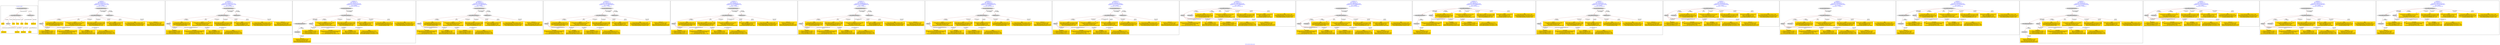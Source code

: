digraph n0 {
fontcolor="blue"
remincross="true"
label="s24-s-norton-simon.json"
subgraph cluster_0 {
label="1-correct model"
n2[style="filled",color="white",fillcolor="lightgray",label="CulturalHeritageObject1"];
n3[shape="plaintext",style="filled",fillcolor="gold",label="made"];
n4[style="filled",color="white",fillcolor="lightgray",label="Person1"];
n5[shape="plaintext",style="filled",fillcolor="gold",label="dim"];
n6[shape="plaintext",style="filled",fillcolor="gold",label="prov"];
n7[shape="plaintext",style="filled",fillcolor="gold",label="title"];
n8[shape="plaintext",style="filled",fillcolor="gold",label="access"];
n9[shape="plaintext",style="filled",fillcolor="gold",label="nationality"];
n10[shape="plaintext",style="filled",fillcolor="gold",label="birthDate"];
n11[shape="plaintext",style="filled",fillcolor="gold",label="deathDate"];
n12[shape="plaintext",style="filled",fillcolor="gold",label="artist"];
n13[style="filled",color="white",fillcolor="lightgray",label="EuropeanaAggregation1"];
n14[style="filled",color="white",fillcolor="lightgray",label="WebResource1"];
n15[shape="plaintext",style="filled",fillcolor="gold",label="image_url"];
}
subgraph cluster_1 {
label="candidate 0\nlink coherence:1.0\nnode coherence:1.0\nconfidence:0.5229307352170702\nmapping score:0.6243102450723567\ncost:12.99945\n-precision:0.92-recall:0.92"
n17[style="filled",color="white",fillcolor="lightgray",label="CulturalHeritageObject1"];
n18[style="filled",color="white",fillcolor="lightgray",label="Person1"];
n19[style="filled",color="white",fillcolor="lightgray",label="EuropeanaAggregation1"];
n20[style="filled",color="white",fillcolor="lightgray",label="WebResource1"];
n21[shape="plaintext",style="filled",fillcolor="gold",label="deathDate\n[Person,dateOfDeath,0.394]\n[CulturalHeritageObject,created,0.329]\n[Person,dateOfBirth,0.242]\n[Person,biographicalInformation,0.035]"];
n22[shape="plaintext",style="filled",fillcolor="gold",label="nationality\n[Person,countryAssociatedWithThePerson,0.816]\n[Person,biographicalInformation,0.066]\n[Concept,prefLabel,0.062]\n[CulturalHeritageObject,description,0.056]"];
n23[shape="plaintext",style="filled",fillcolor="gold",label="title\n[CulturalHeritageObject,title,0.372]\n[CulturalHeritageObject,description,0.326]\n[Person,biographicalInformation,0.214]\n[Concept,prefLabel,0.089]"];
n24[shape="plaintext",style="filled",fillcolor="gold",label="birthDate\n[Person,dateOfBirth,0.362]\n[Person,dateOfDeath,0.32]\n[CulturalHeritageObject,created,0.273]\n[Person,biographicalInformation,0.046]"];
n25[shape="plaintext",style="filled",fillcolor="gold",label="access\n[CulturalHeritageObject,provenance,0.391]\n[Person,nameOfThePerson,0.242]\n[Document,classLink,0.186]\n[CulturalHeritageObject,accessionNumber,0.182]"];
n26[shape="plaintext",style="filled",fillcolor="gold",label="artist\n[Person,nameOfThePerson,0.551]\n[Person,biographicalInformation,0.175]\n[CulturalHeritageObject,description,0.148]\n[CulturalHeritageObject,provenance,0.127]"];
n27[shape="plaintext",style="filled",fillcolor="gold",label="prov\n[CulturalHeritageObject,provenance,0.649]\n[CulturalHeritageObject,description,0.141]\n[CulturalHeritageObject,title,0.107]\n[Person,nameOfThePerson,0.103]"];
n28[shape="plaintext",style="filled",fillcolor="gold",label="made\n[CulturalHeritageObject,created,0.411]\n[Person,dateOfDeath,0.273]\n[Person,dateOfBirth,0.228]\n[CulturalHeritageObject,title,0.088]"];
n29[shape="plaintext",style="filled",fillcolor="gold",label="image_url\n[WebResource,classLink,0.487]\n[Document,classLink,0.409]\n[CulturalHeritageObject,description,0.09]\n[Person,biographicalInformation,0.014]"];
n30[shape="plaintext",style="filled",fillcolor="gold",label="dim\n[CulturalHeritageObject,extent,0.798]\n[CulturalHeritageObject,accessionNumber,0.077]\n[CulturalHeritageObject,description,0.067]\n[CulturalHeritageObject,medium,0.058]"];
}
subgraph cluster_2 {
label="candidate 1\nlink coherence:1.0\nnode coherence:1.0\nconfidence:0.5229307352170702\nmapping score:0.6243102450723567\ncost:12.99961\n-precision:0.92-recall:0.92"
n32[style="filled",color="white",fillcolor="lightgray",label="CulturalHeritageObject1"];
n33[style="filled",color="white",fillcolor="lightgray",label="Person1"];
n34[style="filled",color="white",fillcolor="lightgray",label="EuropeanaAggregation1"];
n35[style="filled",color="white",fillcolor="lightgray",label="WebResource2"];
n36[shape="plaintext",style="filled",fillcolor="gold",label="deathDate\n[Person,dateOfDeath,0.394]\n[CulturalHeritageObject,created,0.329]\n[Person,dateOfBirth,0.242]\n[Person,biographicalInformation,0.035]"];
n37[shape="plaintext",style="filled",fillcolor="gold",label="nationality\n[Person,countryAssociatedWithThePerson,0.816]\n[Person,biographicalInformation,0.066]\n[Concept,prefLabel,0.062]\n[CulturalHeritageObject,description,0.056]"];
n38[shape="plaintext",style="filled",fillcolor="gold",label="title\n[CulturalHeritageObject,title,0.372]\n[CulturalHeritageObject,description,0.326]\n[Person,biographicalInformation,0.214]\n[Concept,prefLabel,0.089]"];
n39[shape="plaintext",style="filled",fillcolor="gold",label="birthDate\n[Person,dateOfBirth,0.362]\n[Person,dateOfDeath,0.32]\n[CulturalHeritageObject,created,0.273]\n[Person,biographicalInformation,0.046]"];
n40[shape="plaintext",style="filled",fillcolor="gold",label="access\n[CulturalHeritageObject,provenance,0.391]\n[Person,nameOfThePerson,0.242]\n[Document,classLink,0.186]\n[CulturalHeritageObject,accessionNumber,0.182]"];
n41[shape="plaintext",style="filled",fillcolor="gold",label="artist\n[Person,nameOfThePerson,0.551]\n[Person,biographicalInformation,0.175]\n[CulturalHeritageObject,description,0.148]\n[CulturalHeritageObject,provenance,0.127]"];
n42[shape="plaintext",style="filled",fillcolor="gold",label="prov\n[CulturalHeritageObject,provenance,0.649]\n[CulturalHeritageObject,description,0.141]\n[CulturalHeritageObject,title,0.107]\n[Person,nameOfThePerson,0.103]"];
n43[shape="plaintext",style="filled",fillcolor="gold",label="made\n[CulturalHeritageObject,created,0.411]\n[Person,dateOfDeath,0.273]\n[Person,dateOfBirth,0.228]\n[CulturalHeritageObject,title,0.088]"];
n44[shape="plaintext",style="filled",fillcolor="gold",label="image_url\n[WebResource,classLink,0.487]\n[Document,classLink,0.409]\n[CulturalHeritageObject,description,0.09]\n[Person,biographicalInformation,0.014]"];
n45[shape="plaintext",style="filled",fillcolor="gold",label="dim\n[CulturalHeritageObject,extent,0.798]\n[CulturalHeritageObject,accessionNumber,0.077]\n[CulturalHeritageObject,description,0.067]\n[CulturalHeritageObject,medium,0.058]"];
}
subgraph cluster_3 {
label="candidate 10\nlink coherence:1.0\nnode coherence:1.0\nconfidence:0.5105723720184349\nmapping score:0.6201907906728117\ncost:13.99958\n-precision:0.64-recall:0.69"
n47[style="filled",color="white",fillcolor="lightgray",label="CulturalHeritageObject1"];
n48[style="filled",color="white",fillcolor="lightgray",label="CulturalHeritageObject2"];
n49[style="filled",color="white",fillcolor="lightgray",label="Person1"];
n50[style="filled",color="white",fillcolor="lightgray",label="Document2"];
n51[style="filled",color="white",fillcolor="lightgray",label="EuropeanaAggregation1"];
n52[shape="plaintext",style="filled",fillcolor="gold",label="deathDate\n[Person,dateOfDeath,0.394]\n[CulturalHeritageObject,created,0.329]\n[Person,dateOfBirth,0.242]\n[Person,biographicalInformation,0.035]"];
n53[shape="plaintext",style="filled",fillcolor="gold",label="nationality\n[Person,countryAssociatedWithThePerson,0.816]\n[Person,biographicalInformation,0.066]\n[Concept,prefLabel,0.062]\n[CulturalHeritageObject,description,0.056]"];
n54[shape="plaintext",style="filled",fillcolor="gold",label="birthDate\n[Person,dateOfBirth,0.362]\n[Person,dateOfDeath,0.32]\n[CulturalHeritageObject,created,0.273]\n[Person,biographicalInformation,0.046]"];
n55[shape="plaintext",style="filled",fillcolor="gold",label="access\n[CulturalHeritageObject,provenance,0.391]\n[Person,nameOfThePerson,0.242]\n[Document,classLink,0.186]\n[CulturalHeritageObject,accessionNumber,0.182]"];
n56[shape="plaintext",style="filled",fillcolor="gold",label="artist\n[Person,nameOfThePerson,0.551]\n[Person,biographicalInformation,0.175]\n[CulturalHeritageObject,description,0.148]\n[CulturalHeritageObject,provenance,0.127]"];
n57[shape="plaintext",style="filled",fillcolor="gold",label="prov\n[CulturalHeritageObject,provenance,0.649]\n[CulturalHeritageObject,description,0.141]\n[CulturalHeritageObject,title,0.107]\n[Person,nameOfThePerson,0.103]"];
n58[shape="plaintext",style="filled",fillcolor="gold",label="image_url\n[WebResource,classLink,0.487]\n[Document,classLink,0.409]\n[CulturalHeritageObject,description,0.09]\n[Person,biographicalInformation,0.014]"];
n59[shape="plaintext",style="filled",fillcolor="gold",label="made\n[CulturalHeritageObject,created,0.411]\n[Person,dateOfDeath,0.273]\n[Person,dateOfBirth,0.228]\n[CulturalHeritageObject,title,0.088]"];
n60[shape="plaintext",style="filled",fillcolor="gold",label="title\n[CulturalHeritageObject,title,0.372]\n[CulturalHeritageObject,description,0.326]\n[Person,biographicalInformation,0.214]\n[Concept,prefLabel,0.089]"];
n61[shape="plaintext",style="filled",fillcolor="gold",label="dim\n[CulturalHeritageObject,extent,0.798]\n[CulturalHeritageObject,accessionNumber,0.077]\n[CulturalHeritageObject,description,0.067]\n[CulturalHeritageObject,medium,0.058]"];
}
subgraph cluster_4 {
label="candidate 11\nlink coherence:1.0\nnode coherence:1.0\nconfidence:0.503579638482055\nmapping score:0.6178598794940183\ncost:12.99945\n-precision:0.77-recall:0.77"
n63[style="filled",color="white",fillcolor="lightgray",label="CulturalHeritageObject1"];
n64[style="filled",color="white",fillcolor="lightgray",label="Person1"];
n65[style="filled",color="white",fillcolor="lightgray",label="EuropeanaAggregation1"];
n66[style="filled",color="white",fillcolor="lightgray",label="WebResource1"];
n67[shape="plaintext",style="filled",fillcolor="gold",label="nationality\n[Person,countryAssociatedWithThePerson,0.816]\n[Person,biographicalInformation,0.066]\n[Concept,prefLabel,0.062]\n[CulturalHeritageObject,description,0.056]"];
n68[shape="plaintext",style="filled",fillcolor="gold",label="birthDate\n[Person,dateOfBirth,0.362]\n[Person,dateOfDeath,0.32]\n[CulturalHeritageObject,created,0.273]\n[Person,biographicalInformation,0.046]"];
n69[shape="plaintext",style="filled",fillcolor="gold",label="title\n[CulturalHeritageObject,title,0.372]\n[CulturalHeritageObject,description,0.326]\n[Person,biographicalInformation,0.214]\n[Concept,prefLabel,0.089]"];
n70[shape="plaintext",style="filled",fillcolor="gold",label="deathDate\n[Person,dateOfDeath,0.394]\n[CulturalHeritageObject,created,0.329]\n[Person,dateOfBirth,0.242]\n[Person,biographicalInformation,0.035]"];
n71[shape="plaintext",style="filled",fillcolor="gold",label="access\n[CulturalHeritageObject,provenance,0.391]\n[Person,nameOfThePerson,0.242]\n[Document,classLink,0.186]\n[CulturalHeritageObject,accessionNumber,0.182]"];
n72[shape="plaintext",style="filled",fillcolor="gold",label="artist\n[Person,nameOfThePerson,0.551]\n[Person,biographicalInformation,0.175]\n[CulturalHeritageObject,description,0.148]\n[CulturalHeritageObject,provenance,0.127]"];
n73[shape="plaintext",style="filled",fillcolor="gold",label="prov\n[CulturalHeritageObject,provenance,0.649]\n[CulturalHeritageObject,description,0.141]\n[CulturalHeritageObject,title,0.107]\n[Person,nameOfThePerson,0.103]"];
n74[shape="plaintext",style="filled",fillcolor="gold",label="made\n[CulturalHeritageObject,created,0.411]\n[Person,dateOfDeath,0.273]\n[Person,dateOfBirth,0.228]\n[CulturalHeritageObject,title,0.088]"];
n75[shape="plaintext",style="filled",fillcolor="gold",label="image_url\n[WebResource,classLink,0.487]\n[Document,classLink,0.409]\n[CulturalHeritageObject,description,0.09]\n[Person,biographicalInformation,0.014]"];
n76[shape="plaintext",style="filled",fillcolor="gold",label="dim\n[CulturalHeritageObject,extent,0.798]\n[CulturalHeritageObject,accessionNumber,0.077]\n[CulturalHeritageObject,description,0.067]\n[CulturalHeritageObject,medium,0.058]"];
}
subgraph cluster_5 {
label="candidate 12\nlink coherence:1.0\nnode coherence:1.0\nconfidence:0.503579638482055\nmapping score:0.6178598794940183\ncost:12.99961\n-precision:0.77-recall:0.77"
n78[style="filled",color="white",fillcolor="lightgray",label="CulturalHeritageObject1"];
n79[style="filled",color="white",fillcolor="lightgray",label="Person1"];
n80[style="filled",color="white",fillcolor="lightgray",label="EuropeanaAggregation1"];
n81[style="filled",color="white",fillcolor="lightgray",label="WebResource2"];
n82[shape="plaintext",style="filled",fillcolor="gold",label="nationality\n[Person,countryAssociatedWithThePerson,0.816]\n[Person,biographicalInformation,0.066]\n[Concept,prefLabel,0.062]\n[CulturalHeritageObject,description,0.056]"];
n83[shape="plaintext",style="filled",fillcolor="gold",label="birthDate\n[Person,dateOfBirth,0.362]\n[Person,dateOfDeath,0.32]\n[CulturalHeritageObject,created,0.273]\n[Person,biographicalInformation,0.046]"];
n84[shape="plaintext",style="filled",fillcolor="gold",label="title\n[CulturalHeritageObject,title,0.372]\n[CulturalHeritageObject,description,0.326]\n[Person,biographicalInformation,0.214]\n[Concept,prefLabel,0.089]"];
n85[shape="plaintext",style="filled",fillcolor="gold",label="deathDate\n[Person,dateOfDeath,0.394]\n[CulturalHeritageObject,created,0.329]\n[Person,dateOfBirth,0.242]\n[Person,biographicalInformation,0.035]"];
n86[shape="plaintext",style="filled",fillcolor="gold",label="access\n[CulturalHeritageObject,provenance,0.391]\n[Person,nameOfThePerson,0.242]\n[Document,classLink,0.186]\n[CulturalHeritageObject,accessionNumber,0.182]"];
n87[shape="plaintext",style="filled",fillcolor="gold",label="artist\n[Person,nameOfThePerson,0.551]\n[Person,biographicalInformation,0.175]\n[CulturalHeritageObject,description,0.148]\n[CulturalHeritageObject,provenance,0.127]"];
n88[shape="plaintext",style="filled",fillcolor="gold",label="prov\n[CulturalHeritageObject,provenance,0.649]\n[CulturalHeritageObject,description,0.141]\n[CulturalHeritageObject,title,0.107]\n[Person,nameOfThePerson,0.103]"];
n89[shape="plaintext",style="filled",fillcolor="gold",label="made\n[CulturalHeritageObject,created,0.411]\n[Person,dateOfDeath,0.273]\n[Person,dateOfBirth,0.228]\n[CulturalHeritageObject,title,0.088]"];
n90[shape="plaintext",style="filled",fillcolor="gold",label="image_url\n[WebResource,classLink,0.487]\n[Document,classLink,0.409]\n[CulturalHeritageObject,description,0.09]\n[Person,biographicalInformation,0.014]"];
n91[shape="plaintext",style="filled",fillcolor="gold",label="dim\n[CulturalHeritageObject,extent,0.798]\n[CulturalHeritageObject,accessionNumber,0.077]\n[CulturalHeritageObject,description,0.067]\n[CulturalHeritageObject,medium,0.058]"];
}
subgraph cluster_6 {
label="candidate 13\nlink coherence:1.0\nnode coherence:1.0\nconfidence:0.5019806598561678\nmapping score:0.6173268866187226\ncost:12.99945\n-precision:1.0-recall:1.0"
n93[style="filled",color="white",fillcolor="lightgray",label="CulturalHeritageObject1"];
n94[style="filled",color="white",fillcolor="lightgray",label="Person1"];
n95[style="filled",color="white",fillcolor="lightgray",label="EuropeanaAggregation1"];
n96[style="filled",color="white",fillcolor="lightgray",label="WebResource1"];
n97[shape="plaintext",style="filled",fillcolor="gold",label="deathDate\n[Person,dateOfDeath,0.394]\n[CulturalHeritageObject,created,0.329]\n[Person,dateOfBirth,0.242]\n[Person,biographicalInformation,0.035]"];
n98[shape="plaintext",style="filled",fillcolor="gold",label="nationality\n[Person,countryAssociatedWithThePerson,0.816]\n[Person,biographicalInformation,0.066]\n[Concept,prefLabel,0.062]\n[CulturalHeritageObject,description,0.056]"];
n99[shape="plaintext",style="filled",fillcolor="gold",label="title\n[CulturalHeritageObject,title,0.372]\n[CulturalHeritageObject,description,0.326]\n[Person,biographicalInformation,0.214]\n[Concept,prefLabel,0.089]"];
n100[shape="plaintext",style="filled",fillcolor="gold",label="birthDate\n[Person,dateOfBirth,0.362]\n[Person,dateOfDeath,0.32]\n[CulturalHeritageObject,created,0.273]\n[Person,biographicalInformation,0.046]"];
n101[shape="plaintext",style="filled",fillcolor="gold",label="artist\n[Person,nameOfThePerson,0.551]\n[Person,biographicalInformation,0.175]\n[CulturalHeritageObject,description,0.148]\n[CulturalHeritageObject,provenance,0.127]"];
n102[shape="plaintext",style="filled",fillcolor="gold",label="prov\n[CulturalHeritageObject,provenance,0.649]\n[CulturalHeritageObject,description,0.141]\n[CulturalHeritageObject,title,0.107]\n[Person,nameOfThePerson,0.103]"];
n103[shape="plaintext",style="filled",fillcolor="gold",label="access\n[CulturalHeritageObject,provenance,0.391]\n[Person,nameOfThePerson,0.242]\n[Document,classLink,0.186]\n[CulturalHeritageObject,accessionNumber,0.182]"];
n104[shape="plaintext",style="filled",fillcolor="gold",label="made\n[CulturalHeritageObject,created,0.411]\n[Person,dateOfDeath,0.273]\n[Person,dateOfBirth,0.228]\n[CulturalHeritageObject,title,0.088]"];
n105[shape="plaintext",style="filled",fillcolor="gold",label="image_url\n[WebResource,classLink,0.487]\n[Document,classLink,0.409]\n[CulturalHeritageObject,description,0.09]\n[Person,biographicalInformation,0.014]"];
n106[shape="plaintext",style="filled",fillcolor="gold",label="dim\n[CulturalHeritageObject,extent,0.798]\n[CulturalHeritageObject,accessionNumber,0.077]\n[CulturalHeritageObject,description,0.067]\n[CulturalHeritageObject,medium,0.058]"];
}
subgraph cluster_7 {
label="candidate 14\nlink coherence:1.0\nnode coherence:1.0\nconfidence:0.5019806598561678\nmapping score:0.6173268866187226\ncost:12.99961\n-precision:1.0-recall:1.0"
n108[style="filled",color="white",fillcolor="lightgray",label="CulturalHeritageObject1"];
n109[style="filled",color="white",fillcolor="lightgray",label="Person1"];
n110[style="filled",color="white",fillcolor="lightgray",label="EuropeanaAggregation1"];
n111[style="filled",color="white",fillcolor="lightgray",label="WebResource2"];
n112[shape="plaintext",style="filled",fillcolor="gold",label="deathDate\n[Person,dateOfDeath,0.394]\n[CulturalHeritageObject,created,0.329]\n[Person,dateOfBirth,0.242]\n[Person,biographicalInformation,0.035]"];
n113[shape="plaintext",style="filled",fillcolor="gold",label="nationality\n[Person,countryAssociatedWithThePerson,0.816]\n[Person,biographicalInformation,0.066]\n[Concept,prefLabel,0.062]\n[CulturalHeritageObject,description,0.056]"];
n114[shape="plaintext",style="filled",fillcolor="gold",label="title\n[CulturalHeritageObject,title,0.372]\n[CulturalHeritageObject,description,0.326]\n[Person,biographicalInformation,0.214]\n[Concept,prefLabel,0.089]"];
n115[shape="plaintext",style="filled",fillcolor="gold",label="birthDate\n[Person,dateOfBirth,0.362]\n[Person,dateOfDeath,0.32]\n[CulturalHeritageObject,created,0.273]\n[Person,biographicalInformation,0.046]"];
n116[shape="plaintext",style="filled",fillcolor="gold",label="artist\n[Person,nameOfThePerson,0.551]\n[Person,biographicalInformation,0.175]\n[CulturalHeritageObject,description,0.148]\n[CulturalHeritageObject,provenance,0.127]"];
n117[shape="plaintext",style="filled",fillcolor="gold",label="prov\n[CulturalHeritageObject,provenance,0.649]\n[CulturalHeritageObject,description,0.141]\n[CulturalHeritageObject,title,0.107]\n[Person,nameOfThePerson,0.103]"];
n118[shape="plaintext",style="filled",fillcolor="gold",label="access\n[CulturalHeritageObject,provenance,0.391]\n[Person,nameOfThePerson,0.242]\n[Document,classLink,0.186]\n[CulturalHeritageObject,accessionNumber,0.182]"];
n119[shape="plaintext",style="filled",fillcolor="gold",label="made\n[CulturalHeritageObject,created,0.411]\n[Person,dateOfDeath,0.273]\n[Person,dateOfBirth,0.228]\n[CulturalHeritageObject,title,0.088]"];
n120[shape="plaintext",style="filled",fillcolor="gold",label="image_url\n[WebResource,classLink,0.487]\n[Document,classLink,0.409]\n[CulturalHeritageObject,description,0.09]\n[Person,biographicalInformation,0.014]"];
n121[shape="plaintext",style="filled",fillcolor="gold",label="dim\n[CulturalHeritageObject,extent,0.798]\n[CulturalHeritageObject,accessionNumber,0.077]\n[CulturalHeritageObject,description,0.067]\n[CulturalHeritageObject,medium,0.058]"];
}
subgraph cluster_8 {
label="candidate 15\nlink coherence:1.0\nnode coherence:1.0\nconfidence:0.49892800966252837\nmapping score:0.6163093365541762\ncost:12.99945\n-precision:0.69-recall:0.69"
n123[style="filled",color="white",fillcolor="lightgray",label="CulturalHeritageObject1"];
n124[style="filled",color="white",fillcolor="lightgray",label="Person1"];
n125[style="filled",color="white",fillcolor="lightgray",label="EuropeanaAggregation1"];
n126[style="filled",color="white",fillcolor="lightgray",label="WebResource1"];
n127[shape="plaintext",style="filled",fillcolor="gold",label="nationality\n[Person,countryAssociatedWithThePerson,0.816]\n[Person,biographicalInformation,0.066]\n[Concept,prefLabel,0.062]\n[CulturalHeritageObject,description,0.056]"];
n128[shape="plaintext",style="filled",fillcolor="gold",label="birthDate\n[Person,dateOfBirth,0.362]\n[Person,dateOfDeath,0.32]\n[CulturalHeritageObject,created,0.273]\n[Person,biographicalInformation,0.046]"];
n129[shape="plaintext",style="filled",fillcolor="gold",label="deathDate\n[Person,dateOfDeath,0.394]\n[CulturalHeritageObject,created,0.329]\n[Person,dateOfBirth,0.242]\n[Person,biographicalInformation,0.035]"];
n130[shape="plaintext",style="filled",fillcolor="gold",label="access\n[CulturalHeritageObject,provenance,0.391]\n[Person,nameOfThePerson,0.242]\n[Document,classLink,0.186]\n[CulturalHeritageObject,accessionNumber,0.182]"];
n131[shape="plaintext",style="filled",fillcolor="gold",label="artist\n[Person,nameOfThePerson,0.551]\n[Person,biographicalInformation,0.175]\n[CulturalHeritageObject,description,0.148]\n[CulturalHeritageObject,provenance,0.127]"];
n132[shape="plaintext",style="filled",fillcolor="gold",label="prov\n[CulturalHeritageObject,provenance,0.649]\n[CulturalHeritageObject,description,0.141]\n[CulturalHeritageObject,title,0.107]\n[Person,nameOfThePerson,0.103]"];
n133[shape="plaintext",style="filled",fillcolor="gold",label="made\n[CulturalHeritageObject,created,0.411]\n[Person,dateOfDeath,0.273]\n[Person,dateOfBirth,0.228]\n[CulturalHeritageObject,title,0.088]"];
n134[shape="plaintext",style="filled",fillcolor="gold",label="image_url\n[WebResource,classLink,0.487]\n[Document,classLink,0.409]\n[CulturalHeritageObject,description,0.09]\n[Person,biographicalInformation,0.014]"];
n135[shape="plaintext",style="filled",fillcolor="gold",label="title\n[CulturalHeritageObject,title,0.372]\n[CulturalHeritageObject,description,0.326]\n[Person,biographicalInformation,0.214]\n[Concept,prefLabel,0.089]"];
n136[shape="plaintext",style="filled",fillcolor="gold",label="dim\n[CulturalHeritageObject,extent,0.798]\n[CulturalHeritageObject,accessionNumber,0.077]\n[CulturalHeritageObject,description,0.067]\n[CulturalHeritageObject,medium,0.058]"];
}
subgraph cluster_9 {
label="candidate 16\nlink coherence:1.0\nnode coherence:1.0\nconfidence:0.4973290310366412\nmapping score:0.6157763436788803\ncost:12.99945\n-precision:0.92-recall:0.92"
n138[style="filled",color="white",fillcolor="lightgray",label="CulturalHeritageObject1"];
n139[style="filled",color="white",fillcolor="lightgray",label="Person1"];
n140[style="filled",color="white",fillcolor="lightgray",label="EuropeanaAggregation1"];
n141[style="filled",color="white",fillcolor="lightgray",label="WebResource1"];
n142[shape="plaintext",style="filled",fillcolor="gold",label="deathDate\n[Person,dateOfDeath,0.394]\n[CulturalHeritageObject,created,0.329]\n[Person,dateOfBirth,0.242]\n[Person,biographicalInformation,0.035]"];
n143[shape="plaintext",style="filled",fillcolor="gold",label="nationality\n[Person,countryAssociatedWithThePerson,0.816]\n[Person,biographicalInformation,0.066]\n[Concept,prefLabel,0.062]\n[CulturalHeritageObject,description,0.056]"];
n144[shape="plaintext",style="filled",fillcolor="gold",label="birthDate\n[Person,dateOfBirth,0.362]\n[Person,dateOfDeath,0.32]\n[CulturalHeritageObject,created,0.273]\n[Person,biographicalInformation,0.046]"];
n145[shape="plaintext",style="filled",fillcolor="gold",label="artist\n[Person,nameOfThePerson,0.551]\n[Person,biographicalInformation,0.175]\n[CulturalHeritageObject,description,0.148]\n[CulturalHeritageObject,provenance,0.127]"];
n146[shape="plaintext",style="filled",fillcolor="gold",label="prov\n[CulturalHeritageObject,provenance,0.649]\n[CulturalHeritageObject,description,0.141]\n[CulturalHeritageObject,title,0.107]\n[Person,nameOfThePerson,0.103]"];
n147[shape="plaintext",style="filled",fillcolor="gold",label="access\n[CulturalHeritageObject,provenance,0.391]\n[Person,nameOfThePerson,0.242]\n[Document,classLink,0.186]\n[CulturalHeritageObject,accessionNumber,0.182]"];
n148[shape="plaintext",style="filled",fillcolor="gold",label="made\n[CulturalHeritageObject,created,0.411]\n[Person,dateOfDeath,0.273]\n[Person,dateOfBirth,0.228]\n[CulturalHeritageObject,title,0.088]"];
n149[shape="plaintext",style="filled",fillcolor="gold",label="image_url\n[WebResource,classLink,0.487]\n[Document,classLink,0.409]\n[CulturalHeritageObject,description,0.09]\n[Person,biographicalInformation,0.014]"];
n150[shape="plaintext",style="filled",fillcolor="gold",label="title\n[CulturalHeritageObject,title,0.372]\n[CulturalHeritageObject,description,0.326]\n[Person,biographicalInformation,0.214]\n[Concept,prefLabel,0.089]"];
n151[shape="plaintext",style="filled",fillcolor="gold",label="dim\n[CulturalHeritageObject,extent,0.798]\n[CulturalHeritageObject,accessionNumber,0.077]\n[CulturalHeritageObject,description,0.067]\n[CulturalHeritageObject,medium,0.058]"];
}
subgraph cluster_10 {
label="candidate 17\nlink coherence:1.0\nnode coherence:1.0\nconfidence:0.4958729041029463\nmapping score:0.6152909680343154\ncost:11.99975\n-precision:0.58-recall:0.54"
n153[style="filled",color="white",fillcolor="lightgray",label="CulturalHeritageObject1"];
n154[style="filled",color="white",fillcolor="lightgray",label="Person1"];
n155[style="filled",color="white",fillcolor="lightgray",label="Document1"];
n156[shape="plaintext",style="filled",fillcolor="gold",label="nationality\n[Person,countryAssociatedWithThePerson,0.816]\n[Person,biographicalInformation,0.066]\n[Concept,prefLabel,0.062]\n[CulturalHeritageObject,description,0.056]"];
n157[shape="plaintext",style="filled",fillcolor="gold",label="birthDate\n[Person,dateOfBirth,0.362]\n[Person,dateOfDeath,0.32]\n[CulturalHeritageObject,created,0.273]\n[Person,biographicalInformation,0.046]"];
n158[shape="plaintext",style="filled",fillcolor="gold",label="title\n[CulturalHeritageObject,title,0.372]\n[CulturalHeritageObject,description,0.326]\n[Person,biographicalInformation,0.214]\n[Concept,prefLabel,0.089]"];
n159[shape="plaintext",style="filled",fillcolor="gold",label="deathDate\n[Person,dateOfDeath,0.394]\n[CulturalHeritageObject,created,0.329]\n[Person,dateOfBirth,0.242]\n[Person,biographicalInformation,0.035]"];
n160[shape="plaintext",style="filled",fillcolor="gold",label="access\n[CulturalHeritageObject,provenance,0.391]\n[Person,nameOfThePerson,0.242]\n[Document,classLink,0.186]\n[CulturalHeritageObject,accessionNumber,0.182]"];
n161[shape="plaintext",style="filled",fillcolor="gold",label="artist\n[Person,nameOfThePerson,0.551]\n[Person,biographicalInformation,0.175]\n[CulturalHeritageObject,description,0.148]\n[CulturalHeritageObject,provenance,0.127]"];
n162[shape="plaintext",style="filled",fillcolor="gold",label="prov\n[CulturalHeritageObject,provenance,0.649]\n[CulturalHeritageObject,description,0.141]\n[CulturalHeritageObject,title,0.107]\n[Person,nameOfThePerson,0.103]"];
n163[shape="plaintext",style="filled",fillcolor="gold",label="made\n[CulturalHeritageObject,created,0.411]\n[Person,dateOfDeath,0.273]\n[Person,dateOfBirth,0.228]\n[CulturalHeritageObject,title,0.088]"];
n164[shape="plaintext",style="filled",fillcolor="gold",label="image_url\n[WebResource,classLink,0.487]\n[Document,classLink,0.409]\n[CulturalHeritageObject,description,0.09]\n[Person,biographicalInformation,0.014]"];
n165[shape="plaintext",style="filled",fillcolor="gold",label="dim\n[CulturalHeritageObject,extent,0.798]\n[CulturalHeritageObject,accessionNumber,0.077]\n[CulturalHeritageObject,description,0.067]\n[CulturalHeritageObject,medium,0.058]"];
}
subgraph cluster_11 {
label="candidate 18\nlink coherence:1.0\nnode coherence:1.0\nconfidence:0.4958729041029463\nmapping score:0.6152909680343154\ncost:12.99958\n-precision:0.62-recall:0.62"
n167[style="filled",color="white",fillcolor="lightgray",label="CulturalHeritageObject1"];
n168[style="filled",color="white",fillcolor="lightgray",label="Person1"];
n169[style="filled",color="white",fillcolor="lightgray",label="Document1"];
n170[style="filled",color="white",fillcolor="lightgray",label="EuropeanaAggregation1"];
n171[shape="plaintext",style="filled",fillcolor="gold",label="nationality\n[Person,countryAssociatedWithThePerson,0.816]\n[Person,biographicalInformation,0.066]\n[Concept,prefLabel,0.062]\n[CulturalHeritageObject,description,0.056]"];
n172[shape="plaintext",style="filled",fillcolor="gold",label="birthDate\n[Person,dateOfBirth,0.362]\n[Person,dateOfDeath,0.32]\n[CulturalHeritageObject,created,0.273]\n[Person,biographicalInformation,0.046]"];
n173[shape="plaintext",style="filled",fillcolor="gold",label="title\n[CulturalHeritageObject,title,0.372]\n[CulturalHeritageObject,description,0.326]\n[Person,biographicalInformation,0.214]\n[Concept,prefLabel,0.089]"];
n174[shape="plaintext",style="filled",fillcolor="gold",label="deathDate\n[Person,dateOfDeath,0.394]\n[CulturalHeritageObject,created,0.329]\n[Person,dateOfBirth,0.242]\n[Person,biographicalInformation,0.035]"];
n175[shape="plaintext",style="filled",fillcolor="gold",label="access\n[CulturalHeritageObject,provenance,0.391]\n[Person,nameOfThePerson,0.242]\n[Document,classLink,0.186]\n[CulturalHeritageObject,accessionNumber,0.182]"];
n176[shape="plaintext",style="filled",fillcolor="gold",label="artist\n[Person,nameOfThePerson,0.551]\n[Person,biographicalInformation,0.175]\n[CulturalHeritageObject,description,0.148]\n[CulturalHeritageObject,provenance,0.127]"];
n177[shape="plaintext",style="filled",fillcolor="gold",label="prov\n[CulturalHeritageObject,provenance,0.649]\n[CulturalHeritageObject,description,0.141]\n[CulturalHeritageObject,title,0.107]\n[Person,nameOfThePerson,0.103]"];
n178[shape="plaintext",style="filled",fillcolor="gold",label="made\n[CulturalHeritageObject,created,0.411]\n[Person,dateOfDeath,0.273]\n[Person,dateOfBirth,0.228]\n[CulturalHeritageObject,title,0.088]"];
n179[shape="plaintext",style="filled",fillcolor="gold",label="image_url\n[WebResource,classLink,0.487]\n[Document,classLink,0.409]\n[CulturalHeritageObject,description,0.09]\n[Person,biographicalInformation,0.014]"];
n180[shape="plaintext",style="filled",fillcolor="gold",label="dim\n[CulturalHeritageObject,extent,0.798]\n[CulturalHeritageObject,accessionNumber,0.077]\n[CulturalHeritageObject,description,0.067]\n[CulturalHeritageObject,medium,0.058]"];
}
subgraph cluster_12 {
label="candidate 19\nlink coherence:1.0\nnode coherence:1.0\nconfidence:0.4958729041029463\nmapping score:0.6152909680343154\ncost:12.99975\n-precision:0.54-recall:0.54"
n182[style="filled",color="white",fillcolor="lightgray",label="CulturalHeritageObject1"];
n183[style="filled",color="white",fillcolor="lightgray",label="CulturalHeritageObject2"];
n184[style="filled",color="white",fillcolor="lightgray",label="Person1"];
n185[style="filled",color="white",fillcolor="lightgray",label="Document2"];
n186[shape="plaintext",style="filled",fillcolor="gold",label="nationality\n[Person,countryAssociatedWithThePerson,0.816]\n[Person,biographicalInformation,0.066]\n[Concept,prefLabel,0.062]\n[CulturalHeritageObject,description,0.056]"];
n187[shape="plaintext",style="filled",fillcolor="gold",label="birthDate\n[Person,dateOfBirth,0.362]\n[Person,dateOfDeath,0.32]\n[CulturalHeritageObject,created,0.273]\n[Person,biographicalInformation,0.046]"];
n188[shape="plaintext",style="filled",fillcolor="gold",label="title\n[CulturalHeritageObject,title,0.372]\n[CulturalHeritageObject,description,0.326]\n[Person,biographicalInformation,0.214]\n[Concept,prefLabel,0.089]"];
n189[shape="plaintext",style="filled",fillcolor="gold",label="deathDate\n[Person,dateOfDeath,0.394]\n[CulturalHeritageObject,created,0.329]\n[Person,dateOfBirth,0.242]\n[Person,biographicalInformation,0.035]"];
n190[shape="plaintext",style="filled",fillcolor="gold",label="access\n[CulturalHeritageObject,provenance,0.391]\n[Person,nameOfThePerson,0.242]\n[Document,classLink,0.186]\n[CulturalHeritageObject,accessionNumber,0.182]"];
n191[shape="plaintext",style="filled",fillcolor="gold",label="artist\n[Person,nameOfThePerson,0.551]\n[Person,biographicalInformation,0.175]\n[CulturalHeritageObject,description,0.148]\n[CulturalHeritageObject,provenance,0.127]"];
n192[shape="plaintext",style="filled",fillcolor="gold",label="prov\n[CulturalHeritageObject,provenance,0.649]\n[CulturalHeritageObject,description,0.141]\n[CulturalHeritageObject,title,0.107]\n[Person,nameOfThePerson,0.103]"];
n193[shape="plaintext",style="filled",fillcolor="gold",label="image_url\n[WebResource,classLink,0.487]\n[Document,classLink,0.409]\n[CulturalHeritageObject,description,0.09]\n[Person,biographicalInformation,0.014]"];
n194[shape="plaintext",style="filled",fillcolor="gold",label="made\n[CulturalHeritageObject,created,0.411]\n[Person,dateOfDeath,0.273]\n[Person,dateOfBirth,0.228]\n[CulturalHeritageObject,title,0.088]"];
n195[shape="plaintext",style="filled",fillcolor="gold",label="dim\n[CulturalHeritageObject,extent,0.798]\n[CulturalHeritageObject,accessionNumber,0.077]\n[CulturalHeritageObject,description,0.067]\n[CulturalHeritageObject,medium,0.058]"];
}
subgraph cluster_13 {
label="candidate 2\nlink coherence:1.0\nnode coherence:1.0\nconfidence:0.5182791063975436\nmapping score:0.6227597021325145\ncost:12.99945\n-precision:0.85-recall:0.85"
n197[style="filled",color="white",fillcolor="lightgray",label="CulturalHeritageObject1"];
n198[style="filled",color="white",fillcolor="lightgray",label="Person1"];
n199[style="filled",color="white",fillcolor="lightgray",label="EuropeanaAggregation1"];
n200[style="filled",color="white",fillcolor="lightgray",label="WebResource1"];
n201[shape="plaintext",style="filled",fillcolor="gold",label="deathDate\n[Person,dateOfDeath,0.394]\n[CulturalHeritageObject,created,0.329]\n[Person,dateOfBirth,0.242]\n[Person,biographicalInformation,0.035]"];
n202[shape="plaintext",style="filled",fillcolor="gold",label="nationality\n[Person,countryAssociatedWithThePerson,0.816]\n[Person,biographicalInformation,0.066]\n[Concept,prefLabel,0.062]\n[CulturalHeritageObject,description,0.056]"];
n203[shape="plaintext",style="filled",fillcolor="gold",label="birthDate\n[Person,dateOfBirth,0.362]\n[Person,dateOfDeath,0.32]\n[CulturalHeritageObject,created,0.273]\n[Person,biographicalInformation,0.046]"];
n204[shape="plaintext",style="filled",fillcolor="gold",label="access\n[CulturalHeritageObject,provenance,0.391]\n[Person,nameOfThePerson,0.242]\n[Document,classLink,0.186]\n[CulturalHeritageObject,accessionNumber,0.182]"];
n205[shape="plaintext",style="filled",fillcolor="gold",label="artist\n[Person,nameOfThePerson,0.551]\n[Person,biographicalInformation,0.175]\n[CulturalHeritageObject,description,0.148]\n[CulturalHeritageObject,provenance,0.127]"];
n206[shape="plaintext",style="filled",fillcolor="gold",label="prov\n[CulturalHeritageObject,provenance,0.649]\n[CulturalHeritageObject,description,0.141]\n[CulturalHeritageObject,title,0.107]\n[Person,nameOfThePerson,0.103]"];
n207[shape="plaintext",style="filled",fillcolor="gold",label="made\n[CulturalHeritageObject,created,0.411]\n[Person,dateOfDeath,0.273]\n[Person,dateOfBirth,0.228]\n[CulturalHeritageObject,title,0.088]"];
n208[shape="plaintext",style="filled",fillcolor="gold",label="image_url\n[WebResource,classLink,0.487]\n[Document,classLink,0.409]\n[CulturalHeritageObject,description,0.09]\n[Person,biographicalInformation,0.014]"];
n209[shape="plaintext",style="filled",fillcolor="gold",label="title\n[CulturalHeritageObject,title,0.372]\n[CulturalHeritageObject,description,0.326]\n[Person,biographicalInformation,0.214]\n[Concept,prefLabel,0.089]"];
n210[shape="plaintext",style="filled",fillcolor="gold",label="dim\n[CulturalHeritageObject,extent,0.798]\n[CulturalHeritageObject,accessionNumber,0.077]\n[CulturalHeritageObject,description,0.067]\n[CulturalHeritageObject,medium,0.058]"];
}
subgraph cluster_14 {
label="candidate 3\nlink coherence:1.0\nnode coherence:1.0\nconfidence:0.5152240008379615\nmapping score:0.6217413336126539\ncost:11.99975\n-precision:0.75-recall:0.69"
n212[style="filled",color="white",fillcolor="lightgray",label="CulturalHeritageObject1"];
n213[style="filled",color="white",fillcolor="lightgray",label="Person1"];
n214[style="filled",color="white",fillcolor="lightgray",label="Document1"];
n215[shape="plaintext",style="filled",fillcolor="gold",label="deathDate\n[Person,dateOfDeath,0.394]\n[CulturalHeritageObject,created,0.329]\n[Person,dateOfBirth,0.242]\n[Person,biographicalInformation,0.035]"];
n216[shape="plaintext",style="filled",fillcolor="gold",label="nationality\n[Person,countryAssociatedWithThePerson,0.816]\n[Person,biographicalInformation,0.066]\n[Concept,prefLabel,0.062]\n[CulturalHeritageObject,description,0.056]"];
n217[shape="plaintext",style="filled",fillcolor="gold",label="title\n[CulturalHeritageObject,title,0.372]\n[CulturalHeritageObject,description,0.326]\n[Person,biographicalInformation,0.214]\n[Concept,prefLabel,0.089]"];
n218[shape="plaintext",style="filled",fillcolor="gold",label="birthDate\n[Person,dateOfBirth,0.362]\n[Person,dateOfDeath,0.32]\n[CulturalHeritageObject,created,0.273]\n[Person,biographicalInformation,0.046]"];
n219[shape="plaintext",style="filled",fillcolor="gold",label="access\n[CulturalHeritageObject,provenance,0.391]\n[Person,nameOfThePerson,0.242]\n[Document,classLink,0.186]\n[CulturalHeritageObject,accessionNumber,0.182]"];
n220[shape="plaintext",style="filled",fillcolor="gold",label="artist\n[Person,nameOfThePerson,0.551]\n[Person,biographicalInformation,0.175]\n[CulturalHeritageObject,description,0.148]\n[CulturalHeritageObject,provenance,0.127]"];
n221[shape="plaintext",style="filled",fillcolor="gold",label="prov\n[CulturalHeritageObject,provenance,0.649]\n[CulturalHeritageObject,description,0.141]\n[CulturalHeritageObject,title,0.107]\n[Person,nameOfThePerson,0.103]"];
n222[shape="plaintext",style="filled",fillcolor="gold",label="made\n[CulturalHeritageObject,created,0.411]\n[Person,dateOfDeath,0.273]\n[Person,dateOfBirth,0.228]\n[CulturalHeritageObject,title,0.088]"];
n223[shape="plaintext",style="filled",fillcolor="gold",label="image_url\n[WebResource,classLink,0.487]\n[Document,classLink,0.409]\n[CulturalHeritageObject,description,0.09]\n[Person,biographicalInformation,0.014]"];
n224[shape="plaintext",style="filled",fillcolor="gold",label="dim\n[CulturalHeritageObject,extent,0.798]\n[CulturalHeritageObject,accessionNumber,0.077]\n[CulturalHeritageObject,description,0.067]\n[CulturalHeritageObject,medium,0.058]"];
}
subgraph cluster_15 {
label="candidate 4\nlink coherence:1.0\nnode coherence:1.0\nconfidence:0.5152240008379615\nmapping score:0.6217413336126539\ncost:12.99958\n-precision:0.77-recall:0.77"
n226[style="filled",color="white",fillcolor="lightgray",label="CulturalHeritageObject1"];
n227[style="filled",color="white",fillcolor="lightgray",label="Person1"];
n228[style="filled",color="white",fillcolor="lightgray",label="Document1"];
n229[style="filled",color="white",fillcolor="lightgray",label="EuropeanaAggregation1"];
n230[shape="plaintext",style="filled",fillcolor="gold",label="deathDate\n[Person,dateOfDeath,0.394]\n[CulturalHeritageObject,created,0.329]\n[Person,dateOfBirth,0.242]\n[Person,biographicalInformation,0.035]"];
n231[shape="plaintext",style="filled",fillcolor="gold",label="nationality\n[Person,countryAssociatedWithThePerson,0.816]\n[Person,biographicalInformation,0.066]\n[Concept,prefLabel,0.062]\n[CulturalHeritageObject,description,0.056]"];
n232[shape="plaintext",style="filled",fillcolor="gold",label="title\n[CulturalHeritageObject,title,0.372]\n[CulturalHeritageObject,description,0.326]\n[Person,biographicalInformation,0.214]\n[Concept,prefLabel,0.089]"];
n233[shape="plaintext",style="filled",fillcolor="gold",label="birthDate\n[Person,dateOfBirth,0.362]\n[Person,dateOfDeath,0.32]\n[CulturalHeritageObject,created,0.273]\n[Person,biographicalInformation,0.046]"];
n234[shape="plaintext",style="filled",fillcolor="gold",label="access\n[CulturalHeritageObject,provenance,0.391]\n[Person,nameOfThePerson,0.242]\n[Document,classLink,0.186]\n[CulturalHeritageObject,accessionNumber,0.182]"];
n235[shape="plaintext",style="filled",fillcolor="gold",label="artist\n[Person,nameOfThePerson,0.551]\n[Person,biographicalInformation,0.175]\n[CulturalHeritageObject,description,0.148]\n[CulturalHeritageObject,provenance,0.127]"];
n236[shape="plaintext",style="filled",fillcolor="gold",label="prov\n[CulturalHeritageObject,provenance,0.649]\n[CulturalHeritageObject,description,0.141]\n[CulturalHeritageObject,title,0.107]\n[Person,nameOfThePerson,0.103]"];
n237[shape="plaintext",style="filled",fillcolor="gold",label="made\n[CulturalHeritageObject,created,0.411]\n[Person,dateOfDeath,0.273]\n[Person,dateOfBirth,0.228]\n[CulturalHeritageObject,title,0.088]"];
n238[shape="plaintext",style="filled",fillcolor="gold",label="image_url\n[WebResource,classLink,0.487]\n[Document,classLink,0.409]\n[CulturalHeritageObject,description,0.09]\n[Person,biographicalInformation,0.014]"];
n239[shape="plaintext",style="filled",fillcolor="gold",label="dim\n[CulturalHeritageObject,extent,0.798]\n[CulturalHeritageObject,accessionNumber,0.077]\n[CulturalHeritageObject,description,0.067]\n[CulturalHeritageObject,medium,0.058]"];
}
subgraph cluster_16 {
label="candidate 5\nlink coherence:1.0\nnode coherence:1.0\nconfidence:0.5152240008379615\nmapping score:0.6217413336126539\ncost:12.99975\n-precision:0.69-recall:0.69"
n241[style="filled",color="white",fillcolor="lightgray",label="CulturalHeritageObject1"];
n242[style="filled",color="white",fillcolor="lightgray",label="CulturalHeritageObject2"];
n243[style="filled",color="white",fillcolor="lightgray",label="Person1"];
n244[style="filled",color="white",fillcolor="lightgray",label="Document2"];
n245[shape="plaintext",style="filled",fillcolor="gold",label="deathDate\n[Person,dateOfDeath,0.394]\n[CulturalHeritageObject,created,0.329]\n[Person,dateOfBirth,0.242]\n[Person,biographicalInformation,0.035]"];
n246[shape="plaintext",style="filled",fillcolor="gold",label="nationality\n[Person,countryAssociatedWithThePerson,0.816]\n[Person,biographicalInformation,0.066]\n[Concept,prefLabel,0.062]\n[CulturalHeritageObject,description,0.056]"];
n247[shape="plaintext",style="filled",fillcolor="gold",label="title\n[CulturalHeritageObject,title,0.372]\n[CulturalHeritageObject,description,0.326]\n[Person,biographicalInformation,0.214]\n[Concept,prefLabel,0.089]"];
n248[shape="plaintext",style="filled",fillcolor="gold",label="birthDate\n[Person,dateOfBirth,0.362]\n[Person,dateOfDeath,0.32]\n[CulturalHeritageObject,created,0.273]\n[Person,biographicalInformation,0.046]"];
n249[shape="plaintext",style="filled",fillcolor="gold",label="access\n[CulturalHeritageObject,provenance,0.391]\n[Person,nameOfThePerson,0.242]\n[Document,classLink,0.186]\n[CulturalHeritageObject,accessionNumber,0.182]"];
n250[shape="plaintext",style="filled",fillcolor="gold",label="artist\n[Person,nameOfThePerson,0.551]\n[Person,biographicalInformation,0.175]\n[CulturalHeritageObject,description,0.148]\n[CulturalHeritageObject,provenance,0.127]"];
n251[shape="plaintext",style="filled",fillcolor="gold",label="prov\n[CulturalHeritageObject,provenance,0.649]\n[CulturalHeritageObject,description,0.141]\n[CulturalHeritageObject,title,0.107]\n[Person,nameOfThePerson,0.103]"];
n252[shape="plaintext",style="filled",fillcolor="gold",label="image_url\n[WebResource,classLink,0.487]\n[Document,classLink,0.409]\n[CulturalHeritageObject,description,0.09]\n[Person,biographicalInformation,0.014]"];
n253[shape="plaintext",style="filled",fillcolor="gold",label="made\n[CulturalHeritageObject,created,0.411]\n[Person,dateOfDeath,0.273]\n[Person,dateOfBirth,0.228]\n[CulturalHeritageObject,title,0.088]"];
n254[shape="plaintext",style="filled",fillcolor="gold",label="dim\n[CulturalHeritageObject,extent,0.798]\n[CulturalHeritageObject,accessionNumber,0.077]\n[CulturalHeritageObject,description,0.067]\n[CulturalHeritageObject,medium,0.058]"];
}
subgraph cluster_17 {
label="candidate 6\nlink coherence:1.0\nnode coherence:1.0\nconfidence:0.5152240008379615\nmapping score:0.6217413336126539\ncost:13.99958\n-precision:0.71-recall:0.77"
n256[style="filled",color="white",fillcolor="lightgray",label="CulturalHeritageObject1"];
n257[style="filled",color="white",fillcolor="lightgray",label="CulturalHeritageObject2"];
n258[style="filled",color="white",fillcolor="lightgray",label="Person1"];
n259[style="filled",color="white",fillcolor="lightgray",label="Document2"];
n260[style="filled",color="white",fillcolor="lightgray",label="EuropeanaAggregation1"];
n261[shape="plaintext",style="filled",fillcolor="gold",label="deathDate\n[Person,dateOfDeath,0.394]\n[CulturalHeritageObject,created,0.329]\n[Person,dateOfBirth,0.242]\n[Person,biographicalInformation,0.035]"];
n262[shape="plaintext",style="filled",fillcolor="gold",label="nationality\n[Person,countryAssociatedWithThePerson,0.816]\n[Person,biographicalInformation,0.066]\n[Concept,prefLabel,0.062]\n[CulturalHeritageObject,description,0.056]"];
n263[shape="plaintext",style="filled",fillcolor="gold",label="title\n[CulturalHeritageObject,title,0.372]\n[CulturalHeritageObject,description,0.326]\n[Person,biographicalInformation,0.214]\n[Concept,prefLabel,0.089]"];
n264[shape="plaintext",style="filled",fillcolor="gold",label="birthDate\n[Person,dateOfBirth,0.362]\n[Person,dateOfDeath,0.32]\n[CulturalHeritageObject,created,0.273]\n[Person,biographicalInformation,0.046]"];
n265[shape="plaintext",style="filled",fillcolor="gold",label="access\n[CulturalHeritageObject,provenance,0.391]\n[Person,nameOfThePerson,0.242]\n[Document,classLink,0.186]\n[CulturalHeritageObject,accessionNumber,0.182]"];
n266[shape="plaintext",style="filled",fillcolor="gold",label="artist\n[Person,nameOfThePerson,0.551]\n[Person,biographicalInformation,0.175]\n[CulturalHeritageObject,description,0.148]\n[CulturalHeritageObject,provenance,0.127]"];
n267[shape="plaintext",style="filled",fillcolor="gold",label="prov\n[CulturalHeritageObject,provenance,0.649]\n[CulturalHeritageObject,description,0.141]\n[CulturalHeritageObject,title,0.107]\n[Person,nameOfThePerson,0.103]"];
n268[shape="plaintext",style="filled",fillcolor="gold",label="image_url\n[WebResource,classLink,0.487]\n[Document,classLink,0.409]\n[CulturalHeritageObject,description,0.09]\n[Person,biographicalInformation,0.014]"];
n269[shape="plaintext",style="filled",fillcolor="gold",label="made\n[CulturalHeritageObject,created,0.411]\n[Person,dateOfDeath,0.273]\n[Person,dateOfBirth,0.228]\n[CulturalHeritageObject,title,0.088]"];
n270[shape="plaintext",style="filled",fillcolor="gold",label="dim\n[CulturalHeritageObject,extent,0.798]\n[CulturalHeritageObject,accessionNumber,0.077]\n[CulturalHeritageObject,description,0.067]\n[CulturalHeritageObject,medium,0.058]"];
}
subgraph cluster_18 {
label="candidate 7\nlink coherence:1.0\nnode coherence:1.0\nconfidence:0.5105723720184349\nmapping score:0.6201907906728117\ncost:11.99975\n-precision:0.67-recall:0.62"
n272[style="filled",color="white",fillcolor="lightgray",label="CulturalHeritageObject1"];
n273[style="filled",color="white",fillcolor="lightgray",label="Person1"];
n274[style="filled",color="white",fillcolor="lightgray",label="Document1"];
n275[shape="plaintext",style="filled",fillcolor="gold",label="deathDate\n[Person,dateOfDeath,0.394]\n[CulturalHeritageObject,created,0.329]\n[Person,dateOfBirth,0.242]\n[Person,biographicalInformation,0.035]"];
n276[shape="plaintext",style="filled",fillcolor="gold",label="nationality\n[Person,countryAssociatedWithThePerson,0.816]\n[Person,biographicalInformation,0.066]\n[Concept,prefLabel,0.062]\n[CulturalHeritageObject,description,0.056]"];
n277[shape="plaintext",style="filled",fillcolor="gold",label="birthDate\n[Person,dateOfBirth,0.362]\n[Person,dateOfDeath,0.32]\n[CulturalHeritageObject,created,0.273]\n[Person,biographicalInformation,0.046]"];
n278[shape="plaintext",style="filled",fillcolor="gold",label="access\n[CulturalHeritageObject,provenance,0.391]\n[Person,nameOfThePerson,0.242]\n[Document,classLink,0.186]\n[CulturalHeritageObject,accessionNumber,0.182]"];
n279[shape="plaintext",style="filled",fillcolor="gold",label="artist\n[Person,nameOfThePerson,0.551]\n[Person,biographicalInformation,0.175]\n[CulturalHeritageObject,description,0.148]\n[CulturalHeritageObject,provenance,0.127]"];
n280[shape="plaintext",style="filled",fillcolor="gold",label="prov\n[CulturalHeritageObject,provenance,0.649]\n[CulturalHeritageObject,description,0.141]\n[CulturalHeritageObject,title,0.107]\n[Person,nameOfThePerson,0.103]"];
n281[shape="plaintext",style="filled",fillcolor="gold",label="made\n[CulturalHeritageObject,created,0.411]\n[Person,dateOfDeath,0.273]\n[Person,dateOfBirth,0.228]\n[CulturalHeritageObject,title,0.088]"];
n282[shape="plaintext",style="filled",fillcolor="gold",label="image_url\n[WebResource,classLink,0.487]\n[Document,classLink,0.409]\n[CulturalHeritageObject,description,0.09]\n[Person,biographicalInformation,0.014]"];
n283[shape="plaintext",style="filled",fillcolor="gold",label="title\n[CulturalHeritageObject,title,0.372]\n[CulturalHeritageObject,description,0.326]\n[Person,biographicalInformation,0.214]\n[Concept,prefLabel,0.089]"];
n284[shape="plaintext",style="filled",fillcolor="gold",label="dim\n[CulturalHeritageObject,extent,0.798]\n[CulturalHeritageObject,accessionNumber,0.077]\n[CulturalHeritageObject,description,0.067]\n[CulturalHeritageObject,medium,0.058]"];
}
subgraph cluster_19 {
label="candidate 8\nlink coherence:1.0\nnode coherence:1.0\nconfidence:0.5105723720184349\nmapping score:0.6201907906728117\ncost:12.99958\n-precision:0.69-recall:0.69"
n286[style="filled",color="white",fillcolor="lightgray",label="CulturalHeritageObject1"];
n287[style="filled",color="white",fillcolor="lightgray",label="Person1"];
n288[style="filled",color="white",fillcolor="lightgray",label="Document1"];
n289[style="filled",color="white",fillcolor="lightgray",label="EuropeanaAggregation1"];
n290[shape="plaintext",style="filled",fillcolor="gold",label="deathDate\n[Person,dateOfDeath,0.394]\n[CulturalHeritageObject,created,0.329]\n[Person,dateOfBirth,0.242]\n[Person,biographicalInformation,0.035]"];
n291[shape="plaintext",style="filled",fillcolor="gold",label="nationality\n[Person,countryAssociatedWithThePerson,0.816]\n[Person,biographicalInformation,0.066]\n[Concept,prefLabel,0.062]\n[CulturalHeritageObject,description,0.056]"];
n292[shape="plaintext",style="filled",fillcolor="gold",label="birthDate\n[Person,dateOfBirth,0.362]\n[Person,dateOfDeath,0.32]\n[CulturalHeritageObject,created,0.273]\n[Person,biographicalInformation,0.046]"];
n293[shape="plaintext",style="filled",fillcolor="gold",label="access\n[CulturalHeritageObject,provenance,0.391]\n[Person,nameOfThePerson,0.242]\n[Document,classLink,0.186]\n[CulturalHeritageObject,accessionNumber,0.182]"];
n294[shape="plaintext",style="filled",fillcolor="gold",label="artist\n[Person,nameOfThePerson,0.551]\n[Person,biographicalInformation,0.175]\n[CulturalHeritageObject,description,0.148]\n[CulturalHeritageObject,provenance,0.127]"];
n295[shape="plaintext",style="filled",fillcolor="gold",label="prov\n[CulturalHeritageObject,provenance,0.649]\n[CulturalHeritageObject,description,0.141]\n[CulturalHeritageObject,title,0.107]\n[Person,nameOfThePerson,0.103]"];
n296[shape="plaintext",style="filled",fillcolor="gold",label="made\n[CulturalHeritageObject,created,0.411]\n[Person,dateOfDeath,0.273]\n[Person,dateOfBirth,0.228]\n[CulturalHeritageObject,title,0.088]"];
n297[shape="plaintext",style="filled",fillcolor="gold",label="image_url\n[WebResource,classLink,0.487]\n[Document,classLink,0.409]\n[CulturalHeritageObject,description,0.09]\n[Person,biographicalInformation,0.014]"];
n298[shape="plaintext",style="filled",fillcolor="gold",label="title\n[CulturalHeritageObject,title,0.372]\n[CulturalHeritageObject,description,0.326]\n[Person,biographicalInformation,0.214]\n[Concept,prefLabel,0.089]"];
n299[shape="plaintext",style="filled",fillcolor="gold",label="dim\n[CulturalHeritageObject,extent,0.798]\n[CulturalHeritageObject,accessionNumber,0.077]\n[CulturalHeritageObject,description,0.067]\n[CulturalHeritageObject,medium,0.058]"];
}
subgraph cluster_20 {
label="candidate 9\nlink coherence:1.0\nnode coherence:1.0\nconfidence:0.5105723720184349\nmapping score:0.6201907906728117\ncost:12.99975\n-precision:0.62-recall:0.62"
n301[style="filled",color="white",fillcolor="lightgray",label="CulturalHeritageObject1"];
n302[style="filled",color="white",fillcolor="lightgray",label="CulturalHeritageObject2"];
n303[style="filled",color="white",fillcolor="lightgray",label="Person1"];
n304[style="filled",color="white",fillcolor="lightgray",label="Document2"];
n305[shape="plaintext",style="filled",fillcolor="gold",label="deathDate\n[Person,dateOfDeath,0.394]\n[CulturalHeritageObject,created,0.329]\n[Person,dateOfBirth,0.242]\n[Person,biographicalInformation,0.035]"];
n306[shape="plaintext",style="filled",fillcolor="gold",label="nationality\n[Person,countryAssociatedWithThePerson,0.816]\n[Person,biographicalInformation,0.066]\n[Concept,prefLabel,0.062]\n[CulturalHeritageObject,description,0.056]"];
n307[shape="plaintext",style="filled",fillcolor="gold",label="birthDate\n[Person,dateOfBirth,0.362]\n[Person,dateOfDeath,0.32]\n[CulturalHeritageObject,created,0.273]\n[Person,biographicalInformation,0.046]"];
n308[shape="plaintext",style="filled",fillcolor="gold",label="access\n[CulturalHeritageObject,provenance,0.391]\n[Person,nameOfThePerson,0.242]\n[Document,classLink,0.186]\n[CulturalHeritageObject,accessionNumber,0.182]"];
n309[shape="plaintext",style="filled",fillcolor="gold",label="artist\n[Person,nameOfThePerson,0.551]\n[Person,biographicalInformation,0.175]\n[CulturalHeritageObject,description,0.148]\n[CulturalHeritageObject,provenance,0.127]"];
n310[shape="plaintext",style="filled",fillcolor="gold",label="prov\n[CulturalHeritageObject,provenance,0.649]\n[CulturalHeritageObject,description,0.141]\n[CulturalHeritageObject,title,0.107]\n[Person,nameOfThePerson,0.103]"];
n311[shape="plaintext",style="filled",fillcolor="gold",label="image_url\n[WebResource,classLink,0.487]\n[Document,classLink,0.409]\n[CulturalHeritageObject,description,0.09]\n[Person,biographicalInformation,0.014]"];
n312[shape="plaintext",style="filled",fillcolor="gold",label="made\n[CulturalHeritageObject,created,0.411]\n[Person,dateOfDeath,0.273]\n[Person,dateOfBirth,0.228]\n[CulturalHeritageObject,title,0.088]"];
n313[shape="plaintext",style="filled",fillcolor="gold",label="title\n[CulturalHeritageObject,title,0.372]\n[CulturalHeritageObject,description,0.326]\n[Person,biographicalInformation,0.214]\n[Concept,prefLabel,0.089]"];
n314[shape="plaintext",style="filled",fillcolor="gold",label="dim\n[CulturalHeritageObject,extent,0.798]\n[CulturalHeritageObject,accessionNumber,0.077]\n[CulturalHeritageObject,description,0.067]\n[CulturalHeritageObject,medium,0.058]"];
}
n2 -> n3[color="brown",fontcolor="black",label="created"]
n2 -> n4[color="brown",fontcolor="black",label="creator"]
n2 -> n5[color="brown",fontcolor="black",label="extent"]
n2 -> n6[color="brown",fontcolor="black",label="provenance"]
n2 -> n7[color="brown",fontcolor="black",label="title"]
n2 -> n8[color="brown",fontcolor="black",label="accessionNumber"]
n4 -> n9[color="brown",fontcolor="black",label="countryAssociatedWithThePerson"]
n4 -> n10[color="brown",fontcolor="black",label="dateOfBirth"]
n4 -> n11[color="brown",fontcolor="black",label="dateOfDeath"]
n4 -> n12[color="brown",fontcolor="black",label="nameOfThePerson"]
n13 -> n2[color="brown",fontcolor="black",label="aggregatedCHO"]
n13 -> n14[color="brown",fontcolor="black",label="hasView"]
n14 -> n15[color="brown",fontcolor="black",label="classLink"]
n17 -> n18[color="brown",fontcolor="black",label="creator\nw=0.99979"]
n19 -> n17[color="brown",fontcolor="black",label="aggregatedCHO\nw=0.99983"]
n19 -> n20[color="brown",fontcolor="black",label="hasView\nw=0.99983"]
n18 -> n21[color="brown",fontcolor="black",label="dateOfDeath\nw=1.0"]
n18 -> n22[color="brown",fontcolor="black",label="countryAssociatedWithThePerson\nw=1.0"]
n17 -> n23[color="brown",fontcolor="black",label="title\nw=1.0"]
n18 -> n24[color="brown",fontcolor="black",label="dateOfBirth\nw=1.0"]
n17 -> n25[color="brown",fontcolor="black",label="provenance\nw=1.0"]
n18 -> n26[color="brown",fontcolor="black",label="nameOfThePerson\nw=1.0"]
n17 -> n27[color="brown",fontcolor="black",label="provenance\nw=1.0"]
n17 -> n28[color="brown",fontcolor="black",label="created\nw=1.0"]
n20 -> n29[color="brown",fontcolor="black",label="classLink\nw=1.0"]
n17 -> n30[color="brown",fontcolor="black",label="extent\nw=1.0"]
n32 -> n33[color="brown",fontcolor="black",label="creator\nw=0.99979"]
n34 -> n32[color="brown",fontcolor="black",label="aggregatedCHO\nw=0.99983"]
n34 -> n35[color="brown",fontcolor="black",label="hasView\nw=0.99999"]
n33 -> n36[color="brown",fontcolor="black",label="dateOfDeath\nw=1.0"]
n33 -> n37[color="brown",fontcolor="black",label="countryAssociatedWithThePerson\nw=1.0"]
n32 -> n38[color="brown",fontcolor="black",label="title\nw=1.0"]
n33 -> n39[color="brown",fontcolor="black",label="dateOfBirth\nw=1.0"]
n32 -> n40[color="brown",fontcolor="black",label="provenance\nw=1.0"]
n33 -> n41[color="brown",fontcolor="black",label="nameOfThePerson\nw=1.0"]
n32 -> n42[color="brown",fontcolor="black",label="provenance\nw=1.0"]
n32 -> n43[color="brown",fontcolor="black",label="created\nw=1.0"]
n35 -> n44[color="brown",fontcolor="black",label="classLink\nw=1.0"]
n32 -> n45[color="brown",fontcolor="black",label="extent\nw=1.0"]
n47 -> n48[color="brown",fontcolor="black",label="isRelatedTo\nw=0.99997"]
n47 -> n49[color="brown",fontcolor="black",label="creator\nw=0.99979"]
n48 -> n50[color="brown",fontcolor="black",label="page\nw=0.99999"]
n51 -> n47[color="brown",fontcolor="black",label="aggregatedCHO\nw=0.99983"]
n49 -> n52[color="brown",fontcolor="black",label="dateOfDeath\nw=1.0"]
n49 -> n53[color="brown",fontcolor="black",label="countryAssociatedWithThePerson\nw=1.0"]
n49 -> n54[color="brown",fontcolor="black",label="dateOfBirth\nw=1.0"]
n47 -> n55[color="brown",fontcolor="black",label="provenance\nw=1.0"]
n49 -> n56[color="brown",fontcolor="black",label="nameOfThePerson\nw=1.0"]
n47 -> n57[color="brown",fontcolor="black",label="provenance\nw=1.0"]
n50 -> n58[color="brown",fontcolor="black",label="classLink\nw=1.0"]
n47 -> n59[color="brown",fontcolor="black",label="created\nw=1.0"]
n47 -> n60[color="brown",fontcolor="black",label="description\nw=1.0"]
n47 -> n61[color="brown",fontcolor="black",label="extent\nw=1.0"]
n63 -> n64[color="brown",fontcolor="black",label="creator\nw=0.99979"]
n65 -> n63[color="brown",fontcolor="black",label="aggregatedCHO\nw=0.99983"]
n65 -> n66[color="brown",fontcolor="black",label="hasView\nw=0.99983"]
n64 -> n67[color="brown",fontcolor="black",label="countryAssociatedWithThePerson\nw=1.0"]
n64 -> n68[color="brown",fontcolor="black",label="dateOfDeath\nw=1.0"]
n63 -> n69[color="brown",fontcolor="black",label="title\nw=1.0"]
n64 -> n70[color="brown",fontcolor="black",label="dateOfBirth\nw=1.0"]
n63 -> n71[color="brown",fontcolor="black",label="provenance\nw=1.0"]
n64 -> n72[color="brown",fontcolor="black",label="nameOfThePerson\nw=1.0"]
n63 -> n73[color="brown",fontcolor="black",label="provenance\nw=1.0"]
n63 -> n74[color="brown",fontcolor="black",label="created\nw=1.0"]
n66 -> n75[color="brown",fontcolor="black",label="classLink\nw=1.0"]
n63 -> n76[color="brown",fontcolor="black",label="extent\nw=1.0"]
n78 -> n79[color="brown",fontcolor="black",label="creator\nw=0.99979"]
n80 -> n78[color="brown",fontcolor="black",label="aggregatedCHO\nw=0.99983"]
n80 -> n81[color="brown",fontcolor="black",label="hasView\nw=0.99999"]
n79 -> n82[color="brown",fontcolor="black",label="countryAssociatedWithThePerson\nw=1.0"]
n79 -> n83[color="brown",fontcolor="black",label="dateOfDeath\nw=1.0"]
n78 -> n84[color="brown",fontcolor="black",label="title\nw=1.0"]
n79 -> n85[color="brown",fontcolor="black",label="dateOfBirth\nw=1.0"]
n78 -> n86[color="brown",fontcolor="black",label="provenance\nw=1.0"]
n79 -> n87[color="brown",fontcolor="black",label="nameOfThePerson\nw=1.0"]
n78 -> n88[color="brown",fontcolor="black",label="provenance\nw=1.0"]
n78 -> n89[color="brown",fontcolor="black",label="created\nw=1.0"]
n81 -> n90[color="brown",fontcolor="black",label="classLink\nw=1.0"]
n78 -> n91[color="brown",fontcolor="black",label="extent\nw=1.0"]
n93 -> n94[color="brown",fontcolor="black",label="creator\nw=0.99979"]
n95 -> n93[color="brown",fontcolor="black",label="aggregatedCHO\nw=0.99983"]
n95 -> n96[color="brown",fontcolor="black",label="hasView\nw=0.99983"]
n94 -> n97[color="brown",fontcolor="black",label="dateOfDeath\nw=1.0"]
n94 -> n98[color="brown",fontcolor="black",label="countryAssociatedWithThePerson\nw=1.0"]
n93 -> n99[color="brown",fontcolor="black",label="title\nw=1.0"]
n94 -> n100[color="brown",fontcolor="black",label="dateOfBirth\nw=1.0"]
n94 -> n101[color="brown",fontcolor="black",label="nameOfThePerson\nw=1.0"]
n93 -> n102[color="brown",fontcolor="black",label="provenance\nw=1.0"]
n93 -> n103[color="brown",fontcolor="black",label="accessionNumber\nw=1.0"]
n93 -> n104[color="brown",fontcolor="black",label="created\nw=1.0"]
n96 -> n105[color="brown",fontcolor="black",label="classLink\nw=1.0"]
n93 -> n106[color="brown",fontcolor="black",label="extent\nw=1.0"]
n108 -> n109[color="brown",fontcolor="black",label="creator\nw=0.99979"]
n110 -> n108[color="brown",fontcolor="black",label="aggregatedCHO\nw=0.99983"]
n110 -> n111[color="brown",fontcolor="black",label="hasView\nw=0.99999"]
n109 -> n112[color="brown",fontcolor="black",label="dateOfDeath\nw=1.0"]
n109 -> n113[color="brown",fontcolor="black",label="countryAssociatedWithThePerson\nw=1.0"]
n108 -> n114[color="brown",fontcolor="black",label="title\nw=1.0"]
n109 -> n115[color="brown",fontcolor="black",label="dateOfBirth\nw=1.0"]
n109 -> n116[color="brown",fontcolor="black",label="nameOfThePerson\nw=1.0"]
n108 -> n117[color="brown",fontcolor="black",label="provenance\nw=1.0"]
n108 -> n118[color="brown",fontcolor="black",label="accessionNumber\nw=1.0"]
n108 -> n119[color="brown",fontcolor="black",label="created\nw=1.0"]
n111 -> n120[color="brown",fontcolor="black",label="classLink\nw=1.0"]
n108 -> n121[color="brown",fontcolor="black",label="extent\nw=1.0"]
n123 -> n124[color="brown",fontcolor="black",label="creator\nw=0.99979"]
n125 -> n123[color="brown",fontcolor="black",label="aggregatedCHO\nw=0.99983"]
n125 -> n126[color="brown",fontcolor="black",label="hasView\nw=0.99983"]
n124 -> n127[color="brown",fontcolor="black",label="countryAssociatedWithThePerson\nw=1.0"]
n124 -> n128[color="brown",fontcolor="black",label="dateOfDeath\nw=1.0"]
n124 -> n129[color="brown",fontcolor="black",label="dateOfBirth\nw=1.0"]
n123 -> n130[color="brown",fontcolor="black",label="provenance\nw=1.0"]
n124 -> n131[color="brown",fontcolor="black",label="nameOfThePerson\nw=1.0"]
n123 -> n132[color="brown",fontcolor="black",label="provenance\nw=1.0"]
n123 -> n133[color="brown",fontcolor="black",label="created\nw=1.0"]
n126 -> n134[color="brown",fontcolor="black",label="classLink\nw=1.0"]
n123 -> n135[color="brown",fontcolor="black",label="description\nw=1.0"]
n123 -> n136[color="brown",fontcolor="black",label="extent\nw=1.0"]
n138 -> n139[color="brown",fontcolor="black",label="creator\nw=0.99979"]
n140 -> n138[color="brown",fontcolor="black",label="aggregatedCHO\nw=0.99983"]
n140 -> n141[color="brown",fontcolor="black",label="hasView\nw=0.99983"]
n139 -> n142[color="brown",fontcolor="black",label="dateOfDeath\nw=1.0"]
n139 -> n143[color="brown",fontcolor="black",label="countryAssociatedWithThePerson\nw=1.0"]
n139 -> n144[color="brown",fontcolor="black",label="dateOfBirth\nw=1.0"]
n139 -> n145[color="brown",fontcolor="black",label="nameOfThePerson\nw=1.0"]
n138 -> n146[color="brown",fontcolor="black",label="provenance\nw=1.0"]
n138 -> n147[color="brown",fontcolor="black",label="accessionNumber\nw=1.0"]
n138 -> n148[color="brown",fontcolor="black",label="created\nw=1.0"]
n141 -> n149[color="brown",fontcolor="black",label="classLink\nw=1.0"]
n138 -> n150[color="brown",fontcolor="black",label="description\nw=1.0"]
n138 -> n151[color="brown",fontcolor="black",label="extent\nw=1.0"]
n153 -> n154[color="brown",fontcolor="black",label="creator\nw=0.99979"]
n153 -> n155[color="brown",fontcolor="black",label="page\nw=0.99996"]
n154 -> n156[color="brown",fontcolor="black",label="countryAssociatedWithThePerson\nw=1.0"]
n154 -> n157[color="brown",fontcolor="black",label="dateOfDeath\nw=1.0"]
n153 -> n158[color="brown",fontcolor="black",label="title\nw=1.0"]
n154 -> n159[color="brown",fontcolor="black",label="dateOfBirth\nw=1.0"]
n153 -> n160[color="brown",fontcolor="black",label="provenance\nw=1.0"]
n154 -> n161[color="brown",fontcolor="black",label="nameOfThePerson\nw=1.0"]
n153 -> n162[color="brown",fontcolor="black",label="provenance\nw=1.0"]
n153 -> n163[color="brown",fontcolor="black",label="created\nw=1.0"]
n155 -> n164[color="brown",fontcolor="black",label="classLink\nw=1.0"]
n153 -> n165[color="brown",fontcolor="black",label="extent\nw=1.0"]
n167 -> n168[color="brown",fontcolor="black",label="creator\nw=0.99979"]
n167 -> n169[color="brown",fontcolor="black",label="page\nw=0.99996"]
n170 -> n167[color="brown",fontcolor="black",label="aggregatedCHO\nw=0.99983"]
n168 -> n171[color="brown",fontcolor="black",label="countryAssociatedWithThePerson\nw=1.0"]
n168 -> n172[color="brown",fontcolor="black",label="dateOfDeath\nw=1.0"]
n167 -> n173[color="brown",fontcolor="black",label="title\nw=1.0"]
n168 -> n174[color="brown",fontcolor="black",label="dateOfBirth\nw=1.0"]
n167 -> n175[color="brown",fontcolor="black",label="provenance\nw=1.0"]
n168 -> n176[color="brown",fontcolor="black",label="nameOfThePerson\nw=1.0"]
n167 -> n177[color="brown",fontcolor="black",label="provenance\nw=1.0"]
n167 -> n178[color="brown",fontcolor="black",label="created\nw=1.0"]
n169 -> n179[color="brown",fontcolor="black",label="classLink\nw=1.0"]
n167 -> n180[color="brown",fontcolor="black",label="extent\nw=1.0"]
n182 -> n183[color="brown",fontcolor="black",label="isRelatedTo\nw=0.99997"]
n182 -> n184[color="brown",fontcolor="black",label="creator\nw=0.99979"]
n183 -> n185[color="brown",fontcolor="black",label="page\nw=0.99999"]
n184 -> n186[color="brown",fontcolor="black",label="countryAssociatedWithThePerson\nw=1.0"]
n184 -> n187[color="brown",fontcolor="black",label="dateOfDeath\nw=1.0"]
n182 -> n188[color="brown",fontcolor="black",label="title\nw=1.0"]
n184 -> n189[color="brown",fontcolor="black",label="dateOfBirth\nw=1.0"]
n182 -> n190[color="brown",fontcolor="black",label="provenance\nw=1.0"]
n184 -> n191[color="brown",fontcolor="black",label="nameOfThePerson\nw=1.0"]
n182 -> n192[color="brown",fontcolor="black",label="provenance\nw=1.0"]
n185 -> n193[color="brown",fontcolor="black",label="classLink\nw=1.0"]
n182 -> n194[color="brown",fontcolor="black",label="created\nw=1.0"]
n182 -> n195[color="brown",fontcolor="black",label="extent\nw=1.0"]
n197 -> n198[color="brown",fontcolor="black",label="creator\nw=0.99979"]
n199 -> n197[color="brown",fontcolor="black",label="aggregatedCHO\nw=0.99983"]
n199 -> n200[color="brown",fontcolor="black",label="hasView\nw=0.99983"]
n198 -> n201[color="brown",fontcolor="black",label="dateOfDeath\nw=1.0"]
n198 -> n202[color="brown",fontcolor="black",label="countryAssociatedWithThePerson\nw=1.0"]
n198 -> n203[color="brown",fontcolor="black",label="dateOfBirth\nw=1.0"]
n197 -> n204[color="brown",fontcolor="black",label="provenance\nw=1.0"]
n198 -> n205[color="brown",fontcolor="black",label="nameOfThePerson\nw=1.0"]
n197 -> n206[color="brown",fontcolor="black",label="provenance\nw=1.0"]
n197 -> n207[color="brown",fontcolor="black",label="created\nw=1.0"]
n200 -> n208[color="brown",fontcolor="black",label="classLink\nw=1.0"]
n197 -> n209[color="brown",fontcolor="black",label="description\nw=1.0"]
n197 -> n210[color="brown",fontcolor="black",label="extent\nw=1.0"]
n212 -> n213[color="brown",fontcolor="black",label="creator\nw=0.99979"]
n212 -> n214[color="brown",fontcolor="black",label="page\nw=0.99996"]
n213 -> n215[color="brown",fontcolor="black",label="dateOfDeath\nw=1.0"]
n213 -> n216[color="brown",fontcolor="black",label="countryAssociatedWithThePerson\nw=1.0"]
n212 -> n217[color="brown",fontcolor="black",label="title\nw=1.0"]
n213 -> n218[color="brown",fontcolor="black",label="dateOfBirth\nw=1.0"]
n212 -> n219[color="brown",fontcolor="black",label="provenance\nw=1.0"]
n213 -> n220[color="brown",fontcolor="black",label="nameOfThePerson\nw=1.0"]
n212 -> n221[color="brown",fontcolor="black",label="provenance\nw=1.0"]
n212 -> n222[color="brown",fontcolor="black",label="created\nw=1.0"]
n214 -> n223[color="brown",fontcolor="black",label="classLink\nw=1.0"]
n212 -> n224[color="brown",fontcolor="black",label="extent\nw=1.0"]
n226 -> n227[color="brown",fontcolor="black",label="creator\nw=0.99979"]
n226 -> n228[color="brown",fontcolor="black",label="page\nw=0.99996"]
n229 -> n226[color="brown",fontcolor="black",label="aggregatedCHO\nw=0.99983"]
n227 -> n230[color="brown",fontcolor="black",label="dateOfDeath\nw=1.0"]
n227 -> n231[color="brown",fontcolor="black",label="countryAssociatedWithThePerson\nw=1.0"]
n226 -> n232[color="brown",fontcolor="black",label="title\nw=1.0"]
n227 -> n233[color="brown",fontcolor="black",label="dateOfBirth\nw=1.0"]
n226 -> n234[color="brown",fontcolor="black",label="provenance\nw=1.0"]
n227 -> n235[color="brown",fontcolor="black",label="nameOfThePerson\nw=1.0"]
n226 -> n236[color="brown",fontcolor="black",label="provenance\nw=1.0"]
n226 -> n237[color="brown",fontcolor="black",label="created\nw=1.0"]
n228 -> n238[color="brown",fontcolor="black",label="classLink\nw=1.0"]
n226 -> n239[color="brown",fontcolor="black",label="extent\nw=1.0"]
n241 -> n242[color="brown",fontcolor="black",label="isRelatedTo\nw=0.99997"]
n241 -> n243[color="brown",fontcolor="black",label="creator\nw=0.99979"]
n242 -> n244[color="brown",fontcolor="black",label="page\nw=0.99999"]
n243 -> n245[color="brown",fontcolor="black",label="dateOfDeath\nw=1.0"]
n243 -> n246[color="brown",fontcolor="black",label="countryAssociatedWithThePerson\nw=1.0"]
n241 -> n247[color="brown",fontcolor="black",label="title\nw=1.0"]
n243 -> n248[color="brown",fontcolor="black",label="dateOfBirth\nw=1.0"]
n241 -> n249[color="brown",fontcolor="black",label="provenance\nw=1.0"]
n243 -> n250[color="brown",fontcolor="black",label="nameOfThePerson\nw=1.0"]
n241 -> n251[color="brown",fontcolor="black",label="provenance\nw=1.0"]
n244 -> n252[color="brown",fontcolor="black",label="classLink\nw=1.0"]
n241 -> n253[color="brown",fontcolor="black",label="created\nw=1.0"]
n241 -> n254[color="brown",fontcolor="black",label="extent\nw=1.0"]
n256 -> n257[color="brown",fontcolor="black",label="isRelatedTo\nw=0.99997"]
n256 -> n258[color="brown",fontcolor="black",label="creator\nw=0.99979"]
n257 -> n259[color="brown",fontcolor="black",label="page\nw=0.99999"]
n260 -> n256[color="brown",fontcolor="black",label="aggregatedCHO\nw=0.99983"]
n258 -> n261[color="brown",fontcolor="black",label="dateOfDeath\nw=1.0"]
n258 -> n262[color="brown",fontcolor="black",label="countryAssociatedWithThePerson\nw=1.0"]
n256 -> n263[color="brown",fontcolor="black",label="title\nw=1.0"]
n258 -> n264[color="brown",fontcolor="black",label="dateOfBirth\nw=1.0"]
n256 -> n265[color="brown",fontcolor="black",label="provenance\nw=1.0"]
n258 -> n266[color="brown",fontcolor="black",label="nameOfThePerson\nw=1.0"]
n256 -> n267[color="brown",fontcolor="black",label="provenance\nw=1.0"]
n259 -> n268[color="brown",fontcolor="black",label="classLink\nw=1.0"]
n256 -> n269[color="brown",fontcolor="black",label="created\nw=1.0"]
n256 -> n270[color="brown",fontcolor="black",label="extent\nw=1.0"]
n272 -> n273[color="brown",fontcolor="black",label="creator\nw=0.99979"]
n272 -> n274[color="brown",fontcolor="black",label="page\nw=0.99996"]
n273 -> n275[color="brown",fontcolor="black",label="dateOfDeath\nw=1.0"]
n273 -> n276[color="brown",fontcolor="black",label="countryAssociatedWithThePerson\nw=1.0"]
n273 -> n277[color="brown",fontcolor="black",label="dateOfBirth\nw=1.0"]
n272 -> n278[color="brown",fontcolor="black",label="provenance\nw=1.0"]
n273 -> n279[color="brown",fontcolor="black",label="nameOfThePerson\nw=1.0"]
n272 -> n280[color="brown",fontcolor="black",label="provenance\nw=1.0"]
n272 -> n281[color="brown",fontcolor="black",label="created\nw=1.0"]
n274 -> n282[color="brown",fontcolor="black",label="classLink\nw=1.0"]
n272 -> n283[color="brown",fontcolor="black",label="description\nw=1.0"]
n272 -> n284[color="brown",fontcolor="black",label="extent\nw=1.0"]
n286 -> n287[color="brown",fontcolor="black",label="creator\nw=0.99979"]
n286 -> n288[color="brown",fontcolor="black",label="page\nw=0.99996"]
n289 -> n286[color="brown",fontcolor="black",label="aggregatedCHO\nw=0.99983"]
n287 -> n290[color="brown",fontcolor="black",label="dateOfDeath\nw=1.0"]
n287 -> n291[color="brown",fontcolor="black",label="countryAssociatedWithThePerson\nw=1.0"]
n287 -> n292[color="brown",fontcolor="black",label="dateOfBirth\nw=1.0"]
n286 -> n293[color="brown",fontcolor="black",label="provenance\nw=1.0"]
n287 -> n294[color="brown",fontcolor="black",label="nameOfThePerson\nw=1.0"]
n286 -> n295[color="brown",fontcolor="black",label="provenance\nw=1.0"]
n286 -> n296[color="brown",fontcolor="black",label="created\nw=1.0"]
n288 -> n297[color="brown",fontcolor="black",label="classLink\nw=1.0"]
n286 -> n298[color="brown",fontcolor="black",label="description\nw=1.0"]
n286 -> n299[color="brown",fontcolor="black",label="extent\nw=1.0"]
n301 -> n302[color="brown",fontcolor="black",label="isRelatedTo\nw=0.99997"]
n301 -> n303[color="brown",fontcolor="black",label="creator\nw=0.99979"]
n302 -> n304[color="brown",fontcolor="black",label="page\nw=0.99999"]
n303 -> n305[color="brown",fontcolor="black",label="dateOfDeath\nw=1.0"]
n303 -> n306[color="brown",fontcolor="black",label="countryAssociatedWithThePerson\nw=1.0"]
n303 -> n307[color="brown",fontcolor="black",label="dateOfBirth\nw=1.0"]
n301 -> n308[color="brown",fontcolor="black",label="provenance\nw=1.0"]
n303 -> n309[color="brown",fontcolor="black",label="nameOfThePerson\nw=1.0"]
n301 -> n310[color="brown",fontcolor="black",label="provenance\nw=1.0"]
n304 -> n311[color="brown",fontcolor="black",label="classLink\nw=1.0"]
n301 -> n312[color="brown",fontcolor="black",label="created\nw=1.0"]
n301 -> n313[color="brown",fontcolor="black",label="description\nw=1.0"]
n301 -> n314[color="brown",fontcolor="black",label="extent\nw=1.0"]
}
